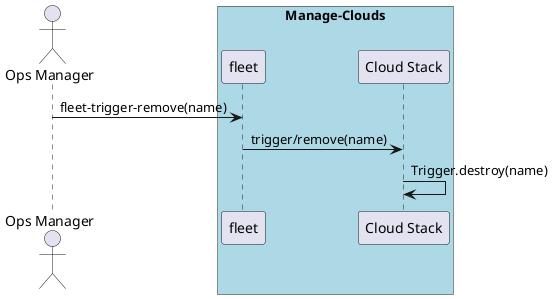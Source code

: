 @startuml
Actor "Ops Manager" as A

box "Manage-Clouds" #lightblue
    participant "fleet" as S
    A -> S : fleet-trigger-remove(name)
    participant "Cloud Stack" as CS
    S -> CS : trigger/remove(name)
    CS -> CS : Trigger.destroy(name)
end box


@enduml
